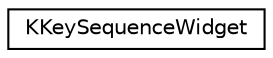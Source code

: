 digraph "Graphical Class Hierarchy"
{
  edge [fontname="Helvetica",fontsize="10",labelfontname="Helvetica",labelfontsize="10"];
  node [fontname="Helvetica",fontsize="10",shape=record];
  rankdir="LR";
  Node0 [label="KKeySequenceWidget",height=0.2,width=0.4,color="black", fillcolor="white", style="filled",URL="$classKKeySequenceWidget.html",tooltip="A widget to input a QKeySequence. "];
}
